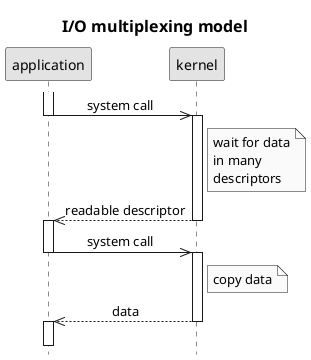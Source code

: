 @startuml
title I/O multiplexing model
hide footbox
skinparam monochrome true
skinparam titleFontSize 16
skinparam sequenceMessageAlign center
activate application
application->>kernel: system call
deactivate application
activate kernel
Note right of kernel: wait for data\nin many\ndescriptors
kernel-->>application: readable descriptor
deactivate kernel
activate application
application->>kernel: system call
deactivate application
activate kernel
Note right of kernel: copy data
kernel-->>application: data
deactivate kernel
activate application
||15||
@enduml
